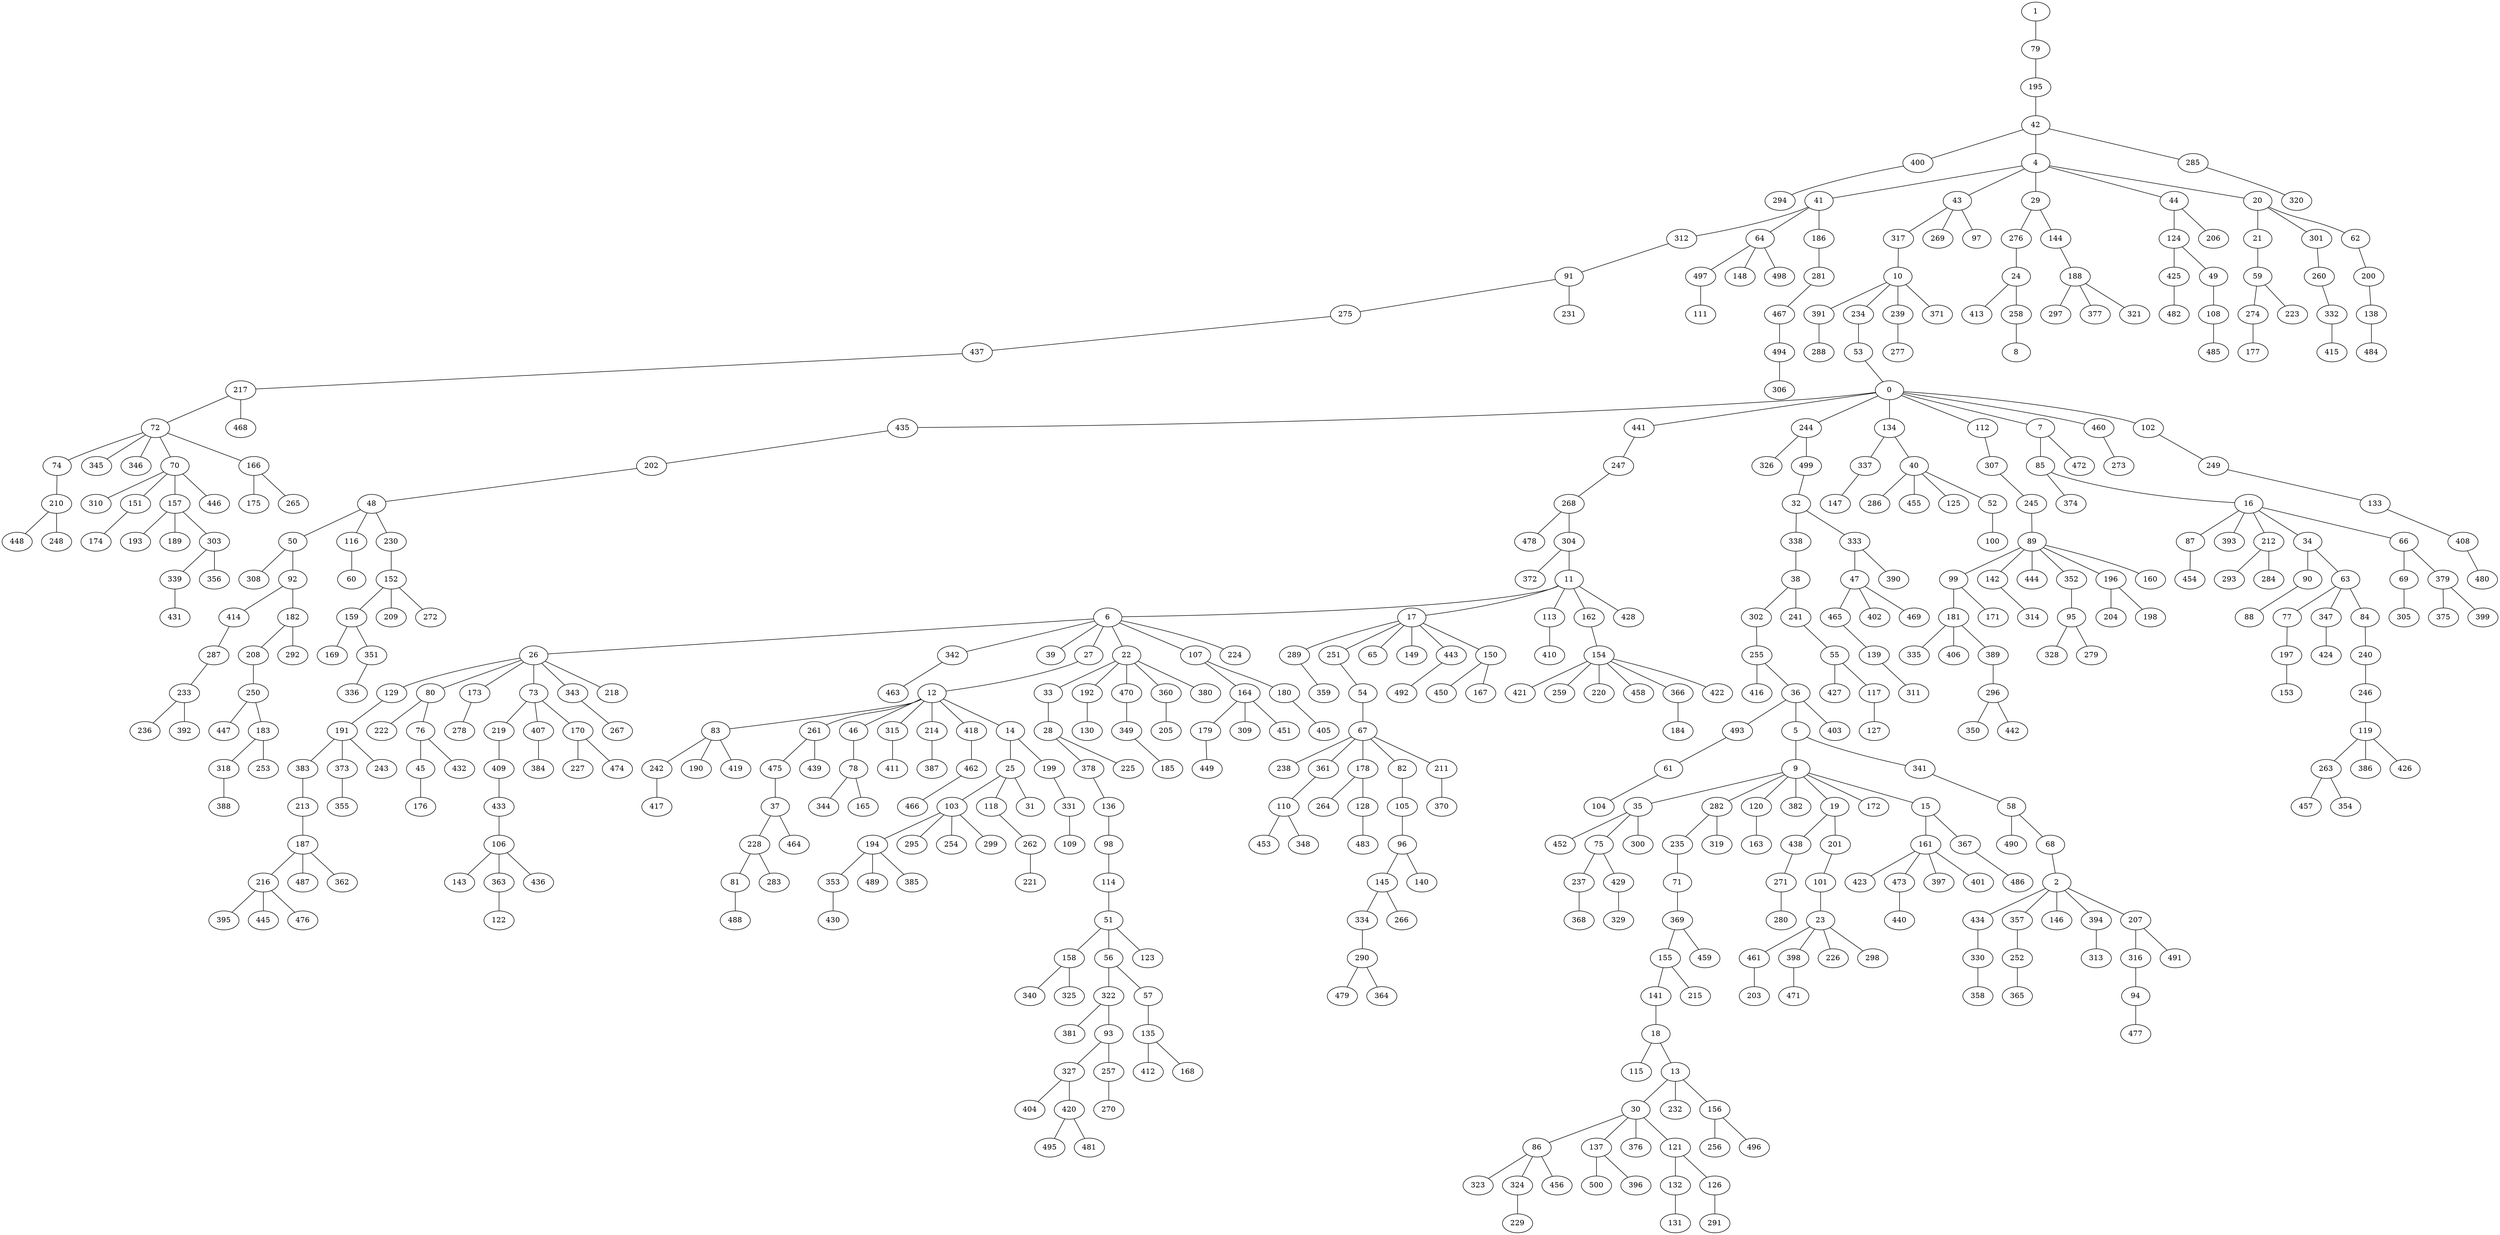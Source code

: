 strict graph G {
1;
79;
195;
42;
400;
294;
4;
41;
312;
91;
275;
437;
217;
72;
74;
210;
448;
248;
345;
346;
70;
310;
151;
174;
157;
193;
189;
303;
339;
431;
356;
446;
166;
175;
265;
468;
231;
64;
497;
111;
148;
498;
186;
281;
467;
494;
306;
43;
317;
10;
391;
288;
234;
53;
0;
435;
202;
48;
50;
308;
92;
414;
287;
233;
236;
392;
182;
208;
250;
447;
183;
318;
388;
253;
292;
116;
60;
230;
152;
159;
169;
351;
336;
209;
272;
441;
247;
268;
478;
304;
372;
11;
6;
26;
129;
191;
383;
213;
187;
216;
395;
445;
476;
487;
362;
373;
355;
243;
80;
222;
76;
45;
176;
432;
173;
278;
73;
219;
409;
433;
106;
143;
363;
122;
436;
407;
384;
170;
227;
474;
343;
267;
218;
342;
463;
39;
27;
12;
83;
242;
417;
190;
419;
261;
475;
37;
228;
81;
488;
283;
464;
439;
46;
78;
344;
165;
315;
411;
214;
387;
418;
462;
466;
14;
25;
103;
194;
353;
430;
489;
385;
295;
254;
299;
118;
262;
221;
31;
199;
331;
109;
22;
33;
28;
378;
136;
98;
114;
51;
158;
340;
325;
56;
322;
381;
93;
327;
404;
420;
495;
481;
257;
270;
57;
135;
412;
168;
123;
225;
192;
130;
470;
349;
185;
360;
205;
380;
107;
164;
179;
449;
309;
451;
180;
405;
224;
17;
289;
359;
251;
54;
67;
238;
361;
110;
453;
348;
178;
264;
128;
483;
82;
105;
96;
145;
334;
290;
479;
364;
266;
140;
211;
370;
65;
149;
443;
492;
150;
450;
167;
113;
410;
162;
154;
421;
259;
220;
458;
366;
184;
422;
428;
244;
326;
499;
32;
338;
38;
302;
255;
416;
36;
493;
61;
104;
5;
9;
35;
452;
75;
237;
368;
429;
329;
300;
282;
235;
71;
369;
155;
141;
18;
115;
13;
30;
86;
323;
324;
229;
456;
137;
500;
396;
376;
121;
132;
131;
126;
291;
232;
156;
256;
496;
215;
459;
319;
120;
163;
382;
19;
438;
271;
280;
201;
101;
23;
461;
203;
398;
471;
226;
298;
172;
15;
161;
423;
473;
440;
397;
401;
367;
486;
341;
58;
490;
68;
2;
434;
330;
358;
357;
252;
365;
146;
394;
313;
207;
316;
94;
477;
491;
403;
241;
55;
427;
117;
127;
333;
47;
465;
139;
311;
402;
469;
390;
134;
337;
147;
40;
286;
455;
125;
52;
100;
112;
307;
245;
89;
99;
181;
335;
406;
389;
296;
350;
442;
171;
142;
314;
444;
352;
95;
328;
279;
196;
204;
198;
160;
7;
85;
374;
16;
87;
454;
393;
212;
293;
284;
34;
90;
88;
63;
77;
197;
153;
347;
424;
84;
240;
246;
119;
263;
457;
354;
386;
426;
66;
69;
305;
379;
375;
399;
472;
460;
273;
102;
249;
133;
408;
480;
239;
277;
371;
269;
97;
29;
276;
24;
413;
258;
8;
144;
188;
297;
377;
321;
44;
124;
425;
482;
49;
108;
485;
206;
20;
21;
59;
274;
177;
223;
301;
260;
332;
415;
62;
200;
138;
484;
285;
320;
38 -- 302;
9 -- 19;
252 -- 365;
85 -- 374;
289 -- 359;
158 -- 340;
187 -- 362;
119 -- 263;
51 -- 56;
95 -- 279;
367 -- 486;
316 -- 94;
99 -- 171;
28 -- 378;
108 -- 485;
327 -- 420;
342 -- 463;
429 -- 329;
79 -- 195;
303 -- 339;
257 -- 270;
182 -- 208;
128 -- 483;
5 -- 341;
107 -- 180;
134 -- 337;
40 -- 125;
4 -- 41;
353 -- 430;
36 -- 403;
433 -- 106;
228 -- 283;
301 -- 260;
379 -- 399;
89 -- 99;
154 -- 259;
106 -- 436;
4 -- 44;
72 -- 74;
192 -- 130;
67 -- 238;
2 -- 434;
389 -- 296;
194 -- 385;
54 -- 67;
150 -- 167;
32 -- 333;
21 -- 59;
71 -- 369;
282 -- 235;
216 -- 395;
290 -- 479;
30 -- 86;
98 -- 114;
214 -- 387;
178 -- 128;
61 -- 104;
17 -- 443;
2 -- 357;
83 -- 190;
339 -- 431;
77 -- 197;
26 -- 173;
83 -- 242;
331 -- 109;
10 -- 371;
150 -- 450;
14 -- 25;
42 -- 4;
136 -- 98;
10 -- 239;
276 -- 24;
161 -- 423;
76 -- 432;
407 -- 384;
173 -- 278;
195 -- 42;
318 -- 388;
179 -- 449;
56 -- 57;
369 -- 459;
48 -- 116;
23 -- 461;
30 -- 121;
32 -- 338;
0 -- 102;
0 -- 244;
66 -- 69;
70 -- 310;
144 -- 188;
363 -- 122;
156 -- 496;
48 -- 230;
420 -- 481;
461 -- 203;
73 -- 170;
25 -- 103;
12 -- 261;
135 -- 168;
145 -- 334;
25 -- 118;
103 -- 194;
186 -- 281;
38 -- 241;
67 -- 178;
29 -- 144;
230 -- 152;
41 -- 312;
154 -- 458;
438 -- 271;
110 -- 453;
12 -- 46;
188 -- 377;
262 -- 221;
197 -- 153;
303 -- 356;
188 -- 321;
441 -- 247;
50 -- 92;
287 -- 233;
434 -- 330;
37 -- 464;
112 -- 307;
201 -- 101;
263 -- 457;
23 -- 398;
43 -- 269;
62 -- 200;
281 -- 467;
18 -- 13;
154 -- 421;
470 -- 349;
55 -- 117;
86 -- 456;
72 -- 345;
151 -- 174;
7 -- 85;
22 -- 192;
17 -- 150;
50 -- 308;
207 -- 316;
178 -- 264;
152 -- 159;
332 -- 415;
347 -- 424;
191 -- 383;
211 -- 370;
113 -- 410;
296 -- 442;
194 -- 353;
15 -- 161;
106 -- 363;
44 -- 206;
137 -- 396;
369 -- 155;
462 -- 466;
0 -- 460;
366 -- 184;
183 -- 253;
89 -- 142;
96 -- 140;
51 -- 158;
67 -- 361;
87 -- 454;
159 -- 169;
72 -- 346;
234 -- 53;
191 -- 373;
99 -- 181;
107 -- 164;
6 -- 342;
360 -- 205;
139 -- 311;
56 -- 322;
0 -- 112;
6 -- 224;
400 -- 294;
63 -- 77;
233 -- 392;
43 -- 97;
164 -- 309;
67 -- 211;
333 -- 47;
11 -- 113;
91 -- 275;
80 -- 222;
7 -- 472;
268 -- 478;
159 -- 351;
22 -- 33;
357 -- 252;
43 -- 317;
418 -- 462;
443 -- 492;
378 -- 136;
102 -- 249;
271 -- 280;
30 -- 137;
63 -- 84;
47 -- 465;
467 -- 494;
394 -- 313;
16 -- 66;
338 -- 38;
44 -- 124;
154 -- 220;
6 -- 26;
53 -- 0;
72 -- 166;
261 -- 475;
49 -- 108;
89 -- 444;
9 -- 282;
91 -- 231;
16 -- 34;
10 -- 234;
105 -- 96;
70 -- 446;
81 -- 488;
0 -- 435;
67 -- 82;
9 -- 120;
351 -- 336;
48 -- 50;
80 -- 76;
33 -- 28;
59 -- 223;
45 -- 176;
258 -- 8;
124 -- 425;
11 -- 162;
181 -- 389;
119 -- 426;
40 -- 52;
0 -- 134;
157 -- 189;
170 -- 227;
240 -- 246;
420 -- 495;
138 -- 484;
121 -- 126;
46 -- 78;
352 -- 95;
260 -- 332;
290 -- 364;
27 -- 12;
118 -- 262;
161 -- 473;
22 -- 380;
110 -- 348;
24 -- 258;
103 -- 295;
16 -- 87;
6 -- 107;
37 -- 228;
213 -- 187;
16 -- 212;
124 -- 49;
26 -- 343;
29 -- 276;
0 -- 7;
241 -- 55;
251 -- 54;
103 -- 254;
129 -- 191;
75 -- 429;
255 -- 416;
154 -- 366;
349 -- 185;
161 -- 401;
84 -- 240;
95 -- 328;
12 -- 418;
437 -- 217;
18 -- 115;
59 -- 274;
425 -- 482;
2 -- 146;
166 -- 175;
20 -- 301;
64 -- 497;
25 -- 31;
63 -- 347;
5 -- 9;
196 -- 198;
20 -- 62;
2 -- 207;
493 -- 61;
23 -- 226;
170 -- 474;
408 -- 480;
158 -- 325;
6 -- 27;
78 -- 165;
154 -- 422;
312 -- 91;
73 -- 219;
156 -- 256;
343 -- 267;
414 -- 287;
274 -- 177;
0 -- 441;
55 -- 427;
117 -- 127;
161 -- 397;
42 -- 285;
398 -- 471;
9 -- 382;
57 -- 135;
217 -- 72;
162 -- 154;
475 -- 37;
212 -- 293;
210 -- 248;
64 -- 498;
26 -- 218;
361 -- 110;
23 -- 298;
460 -- 273;
41 -- 64;
90 -- 88;
327 -- 404;
86 -- 324;
164 -- 179;
152 -- 272;
40 -- 455;
64 -- 148;
47 -- 402;
119 -- 386;
164 -- 451;
86 -- 323;
34 -- 63;
239 -- 277;
12 -- 14;
379 -- 375;
94 -- 477;
13 -- 156;
435 -- 202;
208 -- 250;
187 -- 216;
304 -- 372;
47 -- 469;
322 -- 93;
13 -- 30;
282 -- 319;
92 -- 182;
247 -- 268;
75 -- 237;
200 -- 138;
92 -- 414;
166 -- 265;
106 -- 143;
40 -- 286;
16 -- 393;
145 -- 266;
255 -- 36;
180 -- 405;
233 -- 236;
181 -- 406;
22 -- 360;
35 -- 300;
142 -- 314;
330 -- 358;
465 -- 139;
275 -- 437;
302 -- 255;
244 -- 326;
70 -- 151;
101 -- 23;
41 -- 186;
194 -- 489;
132 -- 131;
15 -- 367;
183 -- 318;
36 -- 5;
219 -- 409;
285 -- 320;
19 -- 438;
11 -- 428;
155 -- 215;
188 -- 297;
85 -- 16;
199 -- 331;
12 -- 315;
134 -- 40;
42 -- 400;
13 -- 232;
237 -- 368;
69 -- 305;
96 -- 145;
4 -- 29;
494 -- 306;
250 -- 447;
245 -- 89;
35 -- 75;
12 -- 214;
121 -- 132;
261 -- 439;
9 -- 35;
307 -- 245;
10 -- 391;
26 -- 129;
14 -- 199;
497 -- 111;
207 -- 491;
126 -- 291;
157 -- 193;
324 -- 229;
191 -- 243;
116 -- 60;
268 -- 304;
17 -- 289;
120 -- 163;
26 -- 80;
216 -- 476;
317 -- 10;
76 -- 45;
28 -- 225;
373 -- 355;
24 -- 413;
82 -- 105;
83 -- 419;
72 -- 70;
337 -- 147;
181 -- 335;
51 -- 123;
263 -- 354;
304 -- 11;
499 -- 32;
22 -- 470;
4 -- 20;
202 -- 48;
152 -- 209;
250 -- 183;
17 -- 149;
35 -- 452;
58 -- 68;
9 -- 15;
212 -- 284;
68 -- 2;
114 -- 51;
19 -- 201;
333 -- 390;
196 -- 204;
12 -- 83;
341 -- 58;
9 -- 172;
20 -- 21;
93 -- 327;
66 -- 379;
235 -- 71;
155 -- 141;
135 -- 412;
141 -- 18;
74 -- 210;
34 -- 90;
17 -- 65;
36 -- 493;
322 -- 381;
11 -- 6;
182 -- 292;
52 -- 100;
249 -- 133;
157 -- 303;
391 -- 288;
137 -- 500;
315 -- 411;
6 -- 22;
242 -- 417;
4 -- 43;
296 -- 350;
70 -- 157;
228 -- 81;
103 -- 299;
26 -- 73;
473 -- 440;
244 -- 499;
30 -- 376;
217 -- 468;
334 -- 290;
89 -- 196;
216 -- 445;
11 -- 17;
187 -- 487;
58 -- 490;
246 -- 119;
6 -- 39;
210 -- 448;
409 -- 433;
89 -- 352;
133 -- 408;
73 -- 407;
1 -- 79;
93 -- 257;
383 -- 213;
78 -- 344;
2 -- 394;
89 -- 160;
17 -- 251;
}
